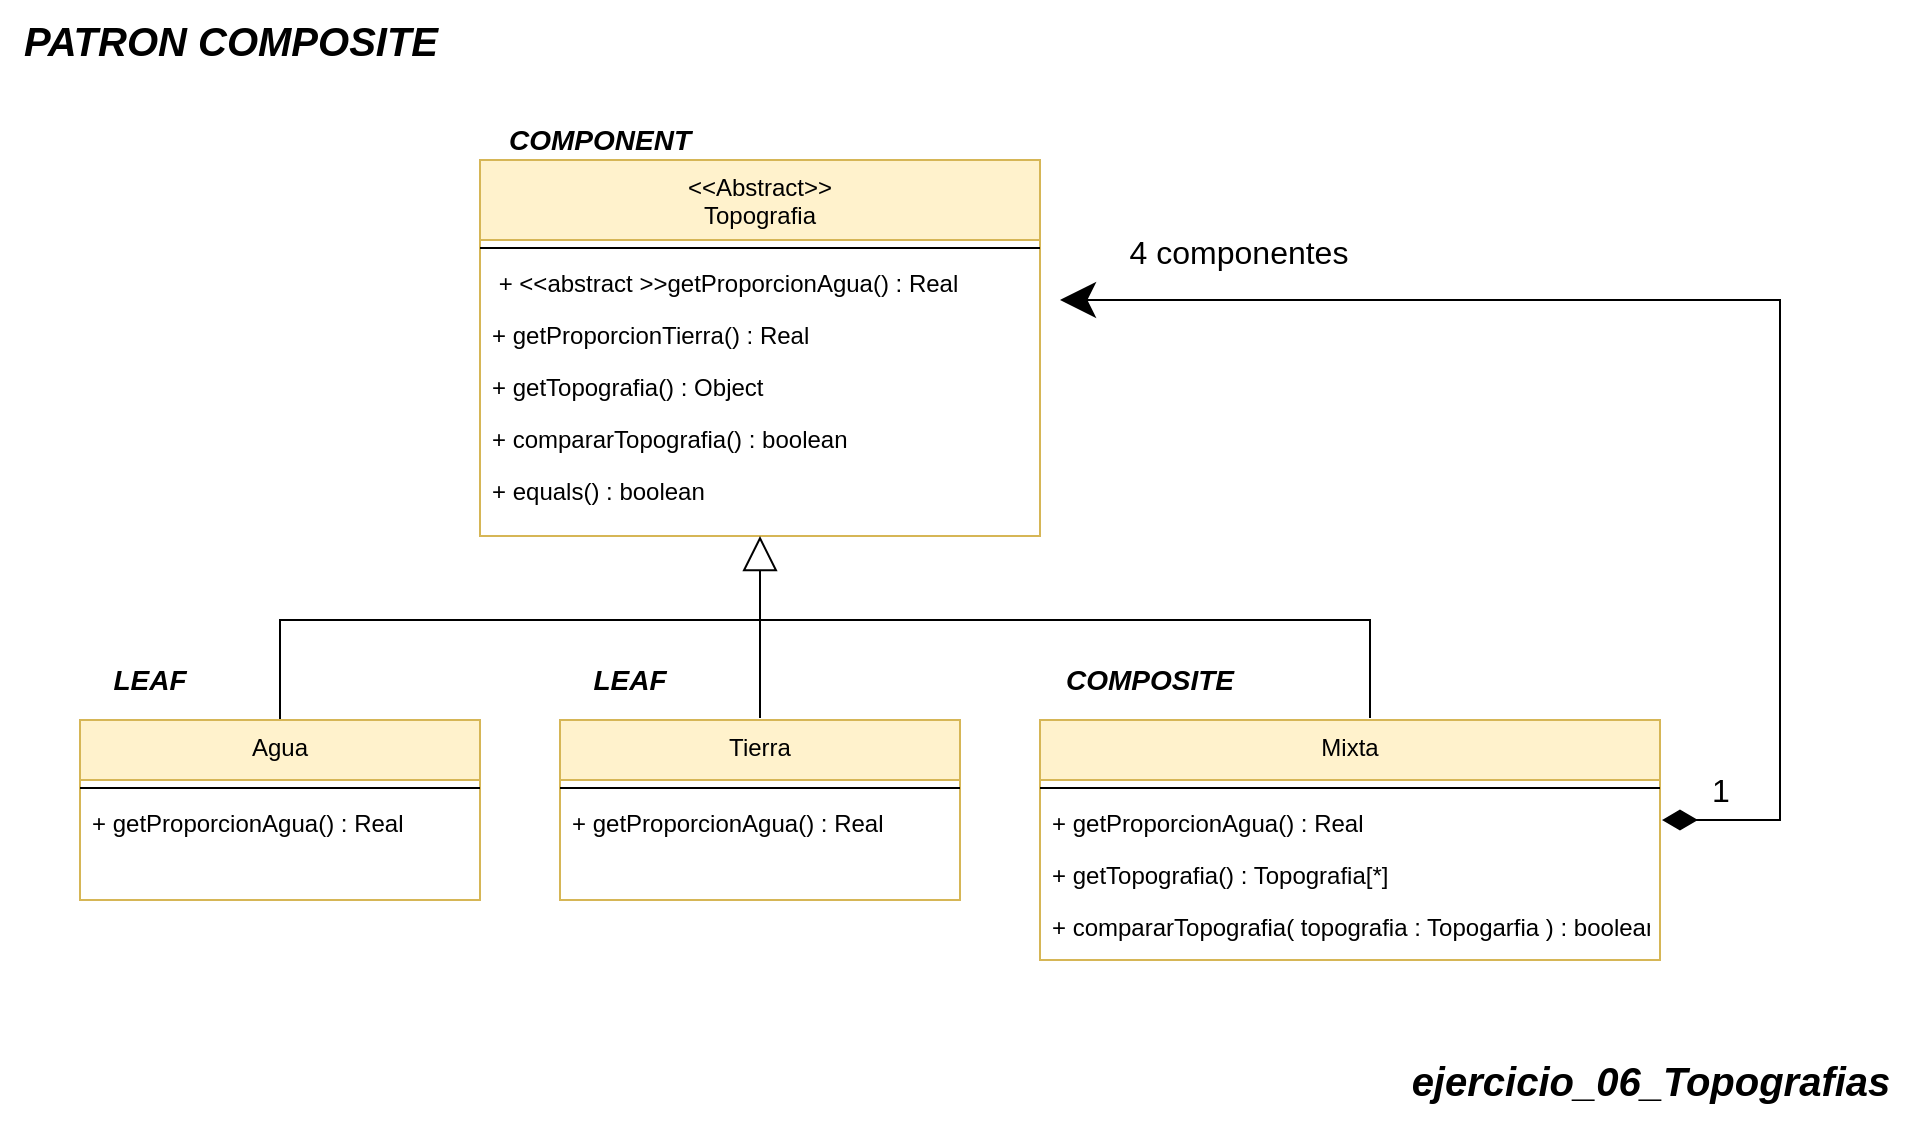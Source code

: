 <mxfile version="24.4.0" type="google">
  <diagram id="C5RBs43oDa-KdzZeNtuy" name="Page-1">
    <mxGraphModel grid="1" page="1" gridSize="10" guides="1" tooltips="1" connect="1" arrows="1" fold="1" pageScale="1" pageWidth="827" pageHeight="1169" math="0" shadow="0">
      <root>
        <mxCell id="WIyWlLk6GJQsqaUBKTNV-0" />
        <mxCell id="WIyWlLk6GJQsqaUBKTNV-1" parent="WIyWlLk6GJQsqaUBKTNV-0" />
        <mxCell id="4Gorq3vkaorwEbb9ysoc-12" value="&lt;&lt;Abstract&gt;&gt;&#xa;Topografia" style="swimlane;fontStyle=0;align=center;verticalAlign=top;childLayout=stackLayout;horizontal=1;startSize=40;horizontalStack=0;resizeParent=1;resizeLast=0;collapsible=1;marginBottom=0;rounded=0;shadow=0;strokeWidth=1;fillColor=#fff2cc;strokeColor=#d6b656;" vertex="1" parent="WIyWlLk6GJQsqaUBKTNV-1">
          <mxGeometry x="560" y="-600" width="280" height="188" as="geometry">
            <mxRectangle x="110" y="-20" width="160" height="26" as="alternateBounds" />
          </mxGeometry>
        </mxCell>
        <mxCell id="4Gorq3vkaorwEbb9ysoc-13" value="" style="line;html=1;strokeWidth=1;align=left;verticalAlign=middle;spacingTop=-1;spacingLeft=3;spacingRight=3;rotatable=0;labelPosition=right;points=[];portConstraint=eastwest;" vertex="1" parent="4Gorq3vkaorwEbb9ysoc-12">
          <mxGeometry y="40" width="280" height="8" as="geometry" />
        </mxCell>
        <mxCell id="4Gorq3vkaorwEbb9ysoc-14" value=" + &lt;&lt;abstract &gt;&gt;getProporcionAgua() : Real" style="text;align=left;verticalAlign=top;spacingLeft=4;spacingRight=4;overflow=hidden;rotatable=0;points=[[0,0.5],[1,0.5]];portConstraint=eastwest;" vertex="1" parent="4Gorq3vkaorwEbb9ysoc-12">
          <mxGeometry y="48" width="280" height="26" as="geometry" />
        </mxCell>
        <mxCell id="4Gorq3vkaorwEbb9ysoc-15" value="+ getProporcionTierra() : Real" style="text;align=left;verticalAlign=top;spacingLeft=4;spacingRight=4;overflow=hidden;rotatable=0;points=[[0,0.5],[1,0.5]];portConstraint=eastwest;rounded=0;shadow=0;html=0;" vertex="1" parent="4Gorq3vkaorwEbb9ysoc-12">
          <mxGeometry y="74" width="280" height="26" as="geometry" />
        </mxCell>
        <mxCell id="4Gorq3vkaorwEbb9ysoc-16" value="+ getTopografia() : Object" style="text;align=left;verticalAlign=top;spacingLeft=4;spacingRight=4;overflow=hidden;rotatable=0;points=[[0,0.5],[1,0.5]];portConstraint=eastwest;rounded=0;shadow=0;html=0;" vertex="1" parent="4Gorq3vkaorwEbb9ysoc-12">
          <mxGeometry y="100" width="280" height="26" as="geometry" />
        </mxCell>
        <mxCell id="4Gorq3vkaorwEbb9ysoc-17" value="+ compararTopografia() : boolean&#xa;" style="text;align=left;verticalAlign=top;spacingLeft=4;spacingRight=4;overflow=hidden;rotatable=0;points=[[0,0.5],[1,0.5]];portConstraint=eastwest;rounded=0;shadow=0;html=0;" vertex="1" parent="4Gorq3vkaorwEbb9ysoc-12">
          <mxGeometry y="126" width="280" height="26" as="geometry" />
        </mxCell>
        <mxCell id="4Gorq3vkaorwEbb9ysoc-18" value="+ equals() : boolean&#xa;" style="text;align=left;verticalAlign=top;spacingLeft=4;spacingRight=4;overflow=hidden;rotatable=0;points=[[0,0.5],[1,0.5]];portConstraint=eastwest;rounded=0;shadow=0;html=0;" vertex="1" parent="4Gorq3vkaorwEbb9ysoc-12">
          <mxGeometry y="152" width="280" height="26" as="geometry" />
        </mxCell>
        <mxCell id="4Gorq3vkaorwEbb9ysoc-19" style="edgeStyle=orthogonalEdgeStyle;rounded=0;orthogonalLoop=1;jettySize=auto;html=1;exitX=1;exitY=0.5;exitDx=0;exitDy=0;" edge="1" parent="4Gorq3vkaorwEbb9ysoc-12" source="4Gorq3vkaorwEbb9ysoc-15" target="4Gorq3vkaorwEbb9ysoc-15">
          <mxGeometry relative="1" as="geometry" />
        </mxCell>
        <mxCell id="4Gorq3vkaorwEbb9ysoc-41" style="edgeStyle=orthogonalEdgeStyle;rounded=0;orthogonalLoop=1;jettySize=auto;html=1;startArrow=diamondThin;startFill=1;strokeWidth=1;startSize=15;sourcePerimeterSpacing=1;endSize=15;endArrow=classic;endFill=1;" edge="1" parent="WIyWlLk6GJQsqaUBKTNV-1" source="4Gorq3vkaorwEbb9ysoc-21">
          <mxGeometry relative="1" as="geometry">
            <mxPoint x="850" y="-530" as="targetPoint" />
            <Array as="points">
              <mxPoint x="1210" y="-270" />
              <mxPoint x="1210" y="-530" />
            </Array>
          </mxGeometry>
        </mxCell>
        <mxCell id="4Gorq3vkaorwEbb9ysoc-56" value="&lt;font style=&quot;font-size: 16px;&quot;&gt;1&lt;/font&gt;&lt;span style=&quot;color: rgba(0, 0, 0, 0); font-family: monospace; font-size: 0px; text-align: start; background-color: rgb(251, 251, 251);&quot;&gt;%3CmxGraphModel%3E%3Croot%3E%3CmxCell%20id%3D%220%22%2F%3E%3CmxCell%20id%3D%221%22%20parent%3D%220%22%2F%3E%3CmxCell%20id%3D%222%22%20value%3D%22%22%20style%3D%22endArrow%3Dnone%3Bhtml%3D1%3Brounded%3D0%3B%22%20edge%3D%221%22%20parent%3D%221%22%3E%3CmxGeometry%20width%3D%2250%22%20height%3D%2250%22%20relative%3D%221%22%20as%3D%22geometry%22%3E%3CmxPoint%20x%3D%22140%22%20y%3D%22-400%22%20as%3D%22sourcePoint%22%2F%3E%3CmxPoint%20x%3D%22140%22%20y%3D%22-360%22%20as%3D%22targetPoint%22%2F%3E%3C%2FmxGeometry%3E%3C%2FmxCell%3E%3C%2Froot%3E%3C%2FmxGraphModel%3E&lt;/span&gt;" style="edgeLabel;html=1;align=center;verticalAlign=middle;resizable=0;points=[];" connectable="0" vertex="1" parent="4Gorq3vkaorwEbb9ysoc-41">
          <mxGeometry x="-0.909" y="6" relative="1" as="geometry">
            <mxPoint x="-2" y="-9" as="offset" />
          </mxGeometry>
        </mxCell>
        <mxCell id="4Gorq3vkaorwEbb9ysoc-59" value="&lt;font style=&quot;font-size: 16px;&quot;&gt;4 componentes&lt;/font&gt;" style="edgeLabel;html=1;align=center;verticalAlign=middle;resizable=0;points=[];" connectable="0" vertex="1" parent="4Gorq3vkaorwEbb9ysoc-41">
          <mxGeometry x="0.875" y="2" relative="1" as="geometry">
            <mxPoint x="46" y="-26" as="offset" />
          </mxGeometry>
        </mxCell>
        <mxCell id="4Gorq3vkaorwEbb9ysoc-42" style="edgeStyle=orthogonalEdgeStyle;rounded=0;orthogonalLoop=1;jettySize=auto;html=1;endArrow=none;endFill=0;endSize=15;startSize=15;sourcePerimeterSpacing=1;" edge="1" parent="WIyWlLk6GJQsqaUBKTNV-1" source="4Gorq3vkaorwEbb9ysoc-21">
          <mxGeometry relative="1" as="geometry">
            <mxPoint x="710" y="-370" as="targetPoint" />
            <Array as="points">
              <mxPoint x="1005" y="-370" />
              <mxPoint x="710" y="-370" />
            </Array>
          </mxGeometry>
        </mxCell>
        <mxCell id="4Gorq3vkaorwEbb9ysoc-21" value="Mixta" style="swimlane;fontStyle=0;align=center;verticalAlign=top;childLayout=stackLayout;horizontal=1;startSize=30;horizontalStack=0;resizeParent=1;resizeLast=0;collapsible=1;marginBottom=0;rounded=0;shadow=0;strokeWidth=1;fillColor=#fff2cc;strokeColor=#d6b656;" vertex="1" parent="WIyWlLk6GJQsqaUBKTNV-1">
          <mxGeometry x="840" y="-320" width="310" height="120" as="geometry">
            <mxRectangle x="110" y="-20" width="160" height="26" as="alternateBounds" />
          </mxGeometry>
        </mxCell>
        <mxCell id="4Gorq3vkaorwEbb9ysoc-22" value="" style="line;html=1;strokeWidth=1;align=left;verticalAlign=middle;spacingTop=-1;spacingLeft=3;spacingRight=3;rotatable=0;labelPosition=right;points=[];portConstraint=eastwest;" vertex="1" parent="4Gorq3vkaorwEbb9ysoc-21">
          <mxGeometry y="30" width="310" height="8" as="geometry" />
        </mxCell>
        <mxCell id="4Gorq3vkaorwEbb9ysoc-38" value="+ getProporcionAgua() : Real" style="text;align=left;verticalAlign=top;spacingLeft=4;spacingRight=4;overflow=hidden;rotatable=0;points=[[0,0.5],[1,0.5]];portConstraint=eastwest;" vertex="1" parent="4Gorq3vkaorwEbb9ysoc-21">
          <mxGeometry y="38" width="310" height="26" as="geometry" />
        </mxCell>
        <mxCell id="4Gorq3vkaorwEbb9ysoc-23" value="+ getTopografia() : Topografia[*]" style="text;align=left;verticalAlign=top;spacingLeft=4;spacingRight=4;overflow=hidden;rotatable=0;points=[[0,0.5],[1,0.5]];portConstraint=eastwest;" vertex="1" parent="4Gorq3vkaorwEbb9ysoc-21">
          <mxGeometry y="64" width="310" height="26" as="geometry" />
        </mxCell>
        <mxCell id="4Gorq3vkaorwEbb9ysoc-28" style="edgeStyle=orthogonalEdgeStyle;rounded=0;orthogonalLoop=1;jettySize=auto;html=1;exitX=1;exitY=0.5;exitDx=0;exitDy=0;" edge="1" parent="4Gorq3vkaorwEbb9ysoc-21">
          <mxGeometry relative="1" as="geometry">
            <mxPoint x="240" y="77" as="sourcePoint" />
            <mxPoint x="240" y="77" as="targetPoint" />
          </mxGeometry>
        </mxCell>
        <mxCell id="4Gorq3vkaorwEbb9ysoc-39" value="+ compararTopografia( topografia : Topogarfia ) : boolean" style="text;align=left;verticalAlign=top;spacingLeft=4;spacingRight=4;overflow=hidden;rotatable=0;points=[[0,0.5],[1,0.5]];portConstraint=eastwest;" vertex="1" parent="4Gorq3vkaorwEbb9ysoc-21">
          <mxGeometry y="90" width="310" height="26" as="geometry" />
        </mxCell>
        <mxCell id="4Gorq3vkaorwEbb9ysoc-54" style="edgeStyle=orthogonalEdgeStyle;rounded=0;orthogonalLoop=1;jettySize=auto;html=1;entryX=0.5;entryY=1;entryDx=0;entryDy=0;endArrow=block;endFill=0;endSize=15;startSize=15;sourcePerimeterSpacing=1;" edge="1" parent="WIyWlLk6GJQsqaUBKTNV-1" source="4Gorq3vkaorwEbb9ysoc-30" target="4Gorq3vkaorwEbb9ysoc-12">
          <mxGeometry relative="1" as="geometry" />
        </mxCell>
        <mxCell id="4Gorq3vkaorwEbb9ysoc-30" value="Tierra" style="swimlane;fontStyle=0;align=center;verticalAlign=top;childLayout=stackLayout;horizontal=1;startSize=30;horizontalStack=0;resizeParent=1;resizeLast=0;collapsible=1;marginBottom=0;rounded=0;shadow=0;strokeWidth=1;fillColor=#fff2cc;strokeColor=#d6b656;" vertex="1" parent="WIyWlLk6GJQsqaUBKTNV-1">
          <mxGeometry x="600" y="-320" width="200" height="90" as="geometry">
            <mxRectangle x="110" y="-20" width="160" height="26" as="alternateBounds" />
          </mxGeometry>
        </mxCell>
        <mxCell id="4Gorq3vkaorwEbb9ysoc-31" value="" style="line;html=1;strokeWidth=1;align=left;verticalAlign=middle;spacingTop=-1;spacingLeft=3;spacingRight=3;rotatable=0;labelPosition=right;points=[];portConstraint=eastwest;" vertex="1" parent="4Gorq3vkaorwEbb9ysoc-30">
          <mxGeometry y="30" width="200" height="8" as="geometry" />
        </mxCell>
        <mxCell id="4Gorq3vkaorwEbb9ysoc-32" value="+ getProporcionAgua() : Real" style="text;align=left;verticalAlign=top;spacingLeft=4;spacingRight=4;overflow=hidden;rotatable=0;points=[[0,0.5],[1,0.5]];portConstraint=eastwest;" vertex="1" parent="4Gorq3vkaorwEbb9ysoc-30">
          <mxGeometry y="38" width="200" height="26" as="geometry" />
        </mxCell>
        <mxCell id="4Gorq3vkaorwEbb9ysoc-33" style="edgeStyle=orthogonalEdgeStyle;rounded=0;orthogonalLoop=1;jettySize=auto;html=1;exitX=1;exitY=0.5;exitDx=0;exitDy=0;" edge="1" parent="4Gorq3vkaorwEbb9ysoc-30">
          <mxGeometry relative="1" as="geometry">
            <mxPoint x="240" y="77" as="sourcePoint" />
            <mxPoint x="240" y="77" as="targetPoint" />
          </mxGeometry>
        </mxCell>
        <mxCell id="4Gorq3vkaorwEbb9ysoc-53" style="edgeStyle=orthogonalEdgeStyle;rounded=0;orthogonalLoop=1;jettySize=auto;html=1;exitX=0.5;exitY=0;exitDx=0;exitDy=0;endArrow=none;endFill=0;endSize=15;startSize=15;" edge="1" parent="WIyWlLk6GJQsqaUBKTNV-1" source="4Gorq3vkaorwEbb9ysoc-34">
          <mxGeometry relative="1" as="geometry">
            <mxPoint x="430" y="-370" as="sourcePoint" />
            <Array as="points">
              <mxPoint x="470" y="-370" />
              <mxPoint x="640" y="-370" />
            </Array>
            <mxPoint x="710" y="-370" as="targetPoint" />
          </mxGeometry>
        </mxCell>
        <mxCell id="4Gorq3vkaorwEbb9ysoc-34" value="Agua" style="swimlane;fontStyle=0;align=center;verticalAlign=top;childLayout=stackLayout;horizontal=1;startSize=30;horizontalStack=0;resizeParent=1;resizeLast=0;collapsible=1;marginBottom=0;rounded=0;shadow=0;strokeWidth=1;fillColor=#fff2cc;strokeColor=#d6b656;" vertex="1" parent="WIyWlLk6GJQsqaUBKTNV-1">
          <mxGeometry x="360" y="-320" width="200" height="90" as="geometry">
            <mxRectangle x="110" y="-20" width="160" height="26" as="alternateBounds" />
          </mxGeometry>
        </mxCell>
        <mxCell id="4Gorq3vkaorwEbb9ysoc-35" value="" style="line;html=1;strokeWidth=1;align=left;verticalAlign=middle;spacingTop=-1;spacingLeft=3;spacingRight=3;rotatable=0;labelPosition=right;points=[];portConstraint=eastwest;" vertex="1" parent="4Gorq3vkaorwEbb9ysoc-34">
          <mxGeometry y="30" width="200" height="8" as="geometry" />
        </mxCell>
        <mxCell id="4Gorq3vkaorwEbb9ysoc-36" value="+ getProporcionAgua() : Real" style="text;align=left;verticalAlign=top;spacingLeft=4;spacingRight=4;overflow=hidden;rotatable=0;points=[[0,0.5],[1,0.5]];portConstraint=eastwest;" vertex="1" parent="4Gorq3vkaorwEbb9ysoc-34">
          <mxGeometry y="38" width="200" height="26" as="geometry" />
        </mxCell>
        <mxCell id="4Gorq3vkaorwEbb9ysoc-37" style="edgeStyle=orthogonalEdgeStyle;rounded=0;orthogonalLoop=1;jettySize=auto;html=1;exitX=1;exitY=0.5;exitDx=0;exitDy=0;" edge="1" parent="4Gorq3vkaorwEbb9ysoc-34">
          <mxGeometry relative="1" as="geometry">
            <mxPoint x="240" y="77" as="sourcePoint" />
            <mxPoint x="240" y="77" as="targetPoint" />
          </mxGeometry>
        </mxCell>
        <mxCell id="4Gorq3vkaorwEbb9ysoc-63" value="&lt;i&gt;&lt;b&gt;&lt;font style=&quot;font-size: 14px;&quot;&gt;COMPONENT&lt;/font&gt;&lt;/b&gt;&lt;/i&gt;" style="text;html=1;align=center;verticalAlign=middle;whiteSpace=wrap;rounded=0;" vertex="1" parent="WIyWlLk6GJQsqaUBKTNV-1">
          <mxGeometry x="570" y="-620" width="100" height="20" as="geometry" />
        </mxCell>
        <mxCell id="v5isHBOWRL-3pAatZVwk-0" value="&lt;font style=&quot;font-size: 14px;&quot;&gt;&lt;b&gt;&lt;i&gt;COMPOSITE&lt;/i&gt;&lt;/b&gt;&lt;/font&gt;" style="text;html=1;align=center;verticalAlign=middle;whiteSpace=wrap;rounded=0;" vertex="1" parent="WIyWlLk6GJQsqaUBKTNV-1">
          <mxGeometry x="850" y="-350" width="90" height="20" as="geometry" />
        </mxCell>
        <mxCell id="v5isHBOWRL-3pAatZVwk-1" value="&lt;b&gt;&lt;i&gt;&lt;font style=&quot;font-size: 14px;&quot;&gt;LEAF&lt;/font&gt;&lt;/i&gt;&lt;/b&gt;" style="text;html=1;align=center;verticalAlign=middle;whiteSpace=wrap;rounded=0;" vertex="1" parent="WIyWlLk6GJQsqaUBKTNV-1">
          <mxGeometry x="610" y="-350" width="50" height="20" as="geometry" />
        </mxCell>
        <mxCell id="v5isHBOWRL-3pAatZVwk-2" value="&lt;b&gt;&lt;i&gt;&lt;font style=&quot;font-size: 14px;&quot;&gt;LEAF&lt;/font&gt;&lt;/i&gt;&lt;/b&gt;" style="text;html=1;align=center;verticalAlign=middle;whiteSpace=wrap;rounded=0;" vertex="1" parent="WIyWlLk6GJQsqaUBKTNV-1">
          <mxGeometry x="370" y="-350" width="50" height="20" as="geometry" />
        </mxCell>
        <mxCell id="v5isHBOWRL-3pAatZVwk-4" value="&lt;b style=&quot;&quot;&gt;&lt;i&gt;&lt;font style=&quot;font-size: 20px;&quot;&gt;PATRON COMPOSITE&lt;/font&gt;&lt;/i&gt;&lt;/b&gt;" style="text;html=1;align=center;verticalAlign=middle;resizable=0;points=[];autosize=1;strokeColor=none;fillColor=none;" vertex="1" parent="WIyWlLk6GJQsqaUBKTNV-1">
          <mxGeometry x="320" y="-680" width="230" height="40" as="geometry" />
        </mxCell>
        <mxCell id="5M-MMZ-BDJWbdDLw0TFj-0" value="&lt;span style=&quot;font-size: 20px;&quot;&gt;&lt;b&gt;&lt;i&gt;ejercicio_06_Topografias&lt;/i&gt;&lt;/b&gt;&lt;/span&gt;" style="text;html=1;align=center;verticalAlign=middle;resizable=0;points=[];autosize=1;strokeColor=none;fillColor=none;" vertex="1" parent="WIyWlLk6GJQsqaUBKTNV-1">
          <mxGeometry x="1015" y="-160" width="260" height="40" as="geometry" />
        </mxCell>
      </root>
    </mxGraphModel>
  </diagram>
</mxfile>
